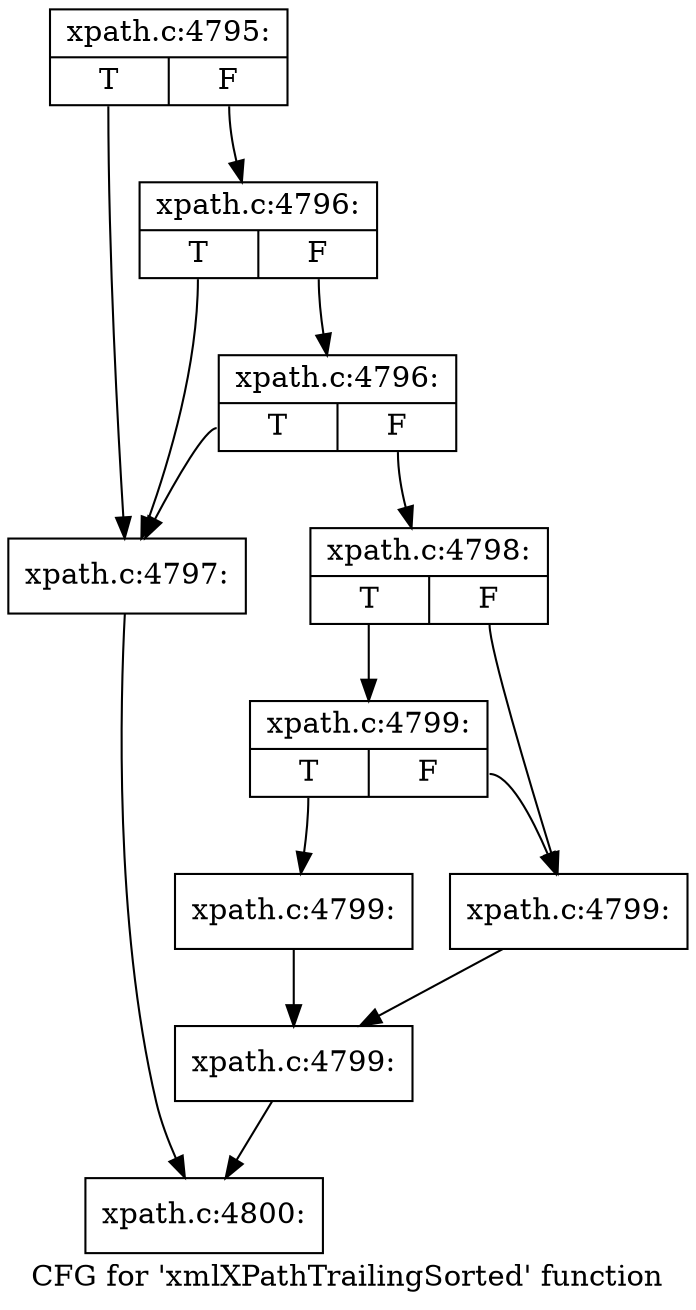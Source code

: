 digraph "CFG for 'xmlXPathTrailingSorted' function" {
	label="CFG for 'xmlXPathTrailingSorted' function";

	Node0x4863930 [shape=record,label="{xpath.c:4795:|{<s0>T|<s1>F}}"];
	Node0x4863930:s0 -> Node0x485f330;
	Node0x4863930:s1 -> Node0x485f450;
	Node0x485f450 [shape=record,label="{xpath.c:4796:|{<s0>T|<s1>F}}"];
	Node0x485f450:s0 -> Node0x485f330;
	Node0x485f450:s1 -> Node0x485f3d0;
	Node0x485f3d0 [shape=record,label="{xpath.c:4796:|{<s0>T|<s1>F}}"];
	Node0x485f3d0:s0 -> Node0x485f330;
	Node0x485f3d0:s1 -> Node0x485f380;
	Node0x485f330 [shape=record,label="{xpath.c:4797:}"];
	Node0x485f330 -> Node0x4863c60;
	Node0x485f380 [shape=record,label="{xpath.c:4798:|{<s0>T|<s1>F}}"];
	Node0x485f380:s0 -> Node0x4864d70;
	Node0x485f380:s1 -> Node0x4864cd0;
	Node0x4864d70 [shape=record,label="{xpath.c:4799:|{<s0>T|<s1>F}}"];
	Node0x4864d70:s0 -> Node0x4864c80;
	Node0x4864d70:s1 -> Node0x4864cd0;
	Node0x4864c80 [shape=record,label="{xpath.c:4799:}"];
	Node0x4864c80 -> Node0x4864d20;
	Node0x4864cd0 [shape=record,label="{xpath.c:4799:}"];
	Node0x4864cd0 -> Node0x4864d20;
	Node0x4864d20 [shape=record,label="{xpath.c:4799:}"];
	Node0x4864d20 -> Node0x4863c60;
	Node0x4863c60 [shape=record,label="{xpath.c:4800:}"];
}
